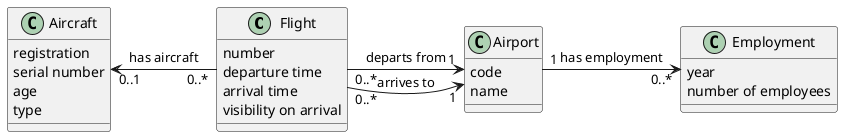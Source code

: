 @startuml
    class Flight {
        number
        departure time
        arrival time
        visibility on arrival
    }

    class Airport {
        code
        name
    }
    
    class Employment {
        year
        number of employees
    }

    class Aircraft {
        registration
        serial number
        age
        type
    }

    Flight "0..*" -right-> "1" Airport : departs from
    Flight "0..*" -right-> "1" Airport : arrives to
    Flight "0..*" -left-> "0..1" Aircraft : has aircraft
    Airport "1" -right-> "0..*" Employment : has employment
@enduml